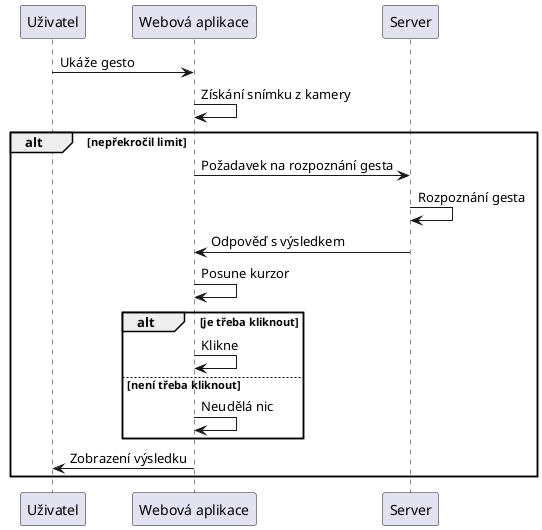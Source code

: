 @startuml

participant Uživatel
participant "Webová aplikace" as Web
participant Server

Uživatel -> Web : Ukáže gesto
Web -> Web : Získání snímku z kamery
alt nepřekročil limit
    Web -> Server : Požadavek na rozpoznání gesta
    Server -> Server : Rozpoznání gesta
    Server -> Web : Odpověď s výsledkem
    Web -> Web : Posune kurzor
    alt je třeba kliknout
        Web -> Web : Klikne
    else není třeba kliknout
        Web -> Web : Neudělá nic
    end
    Web -> Uživatel : Zobrazení výsledku
end

@enduml